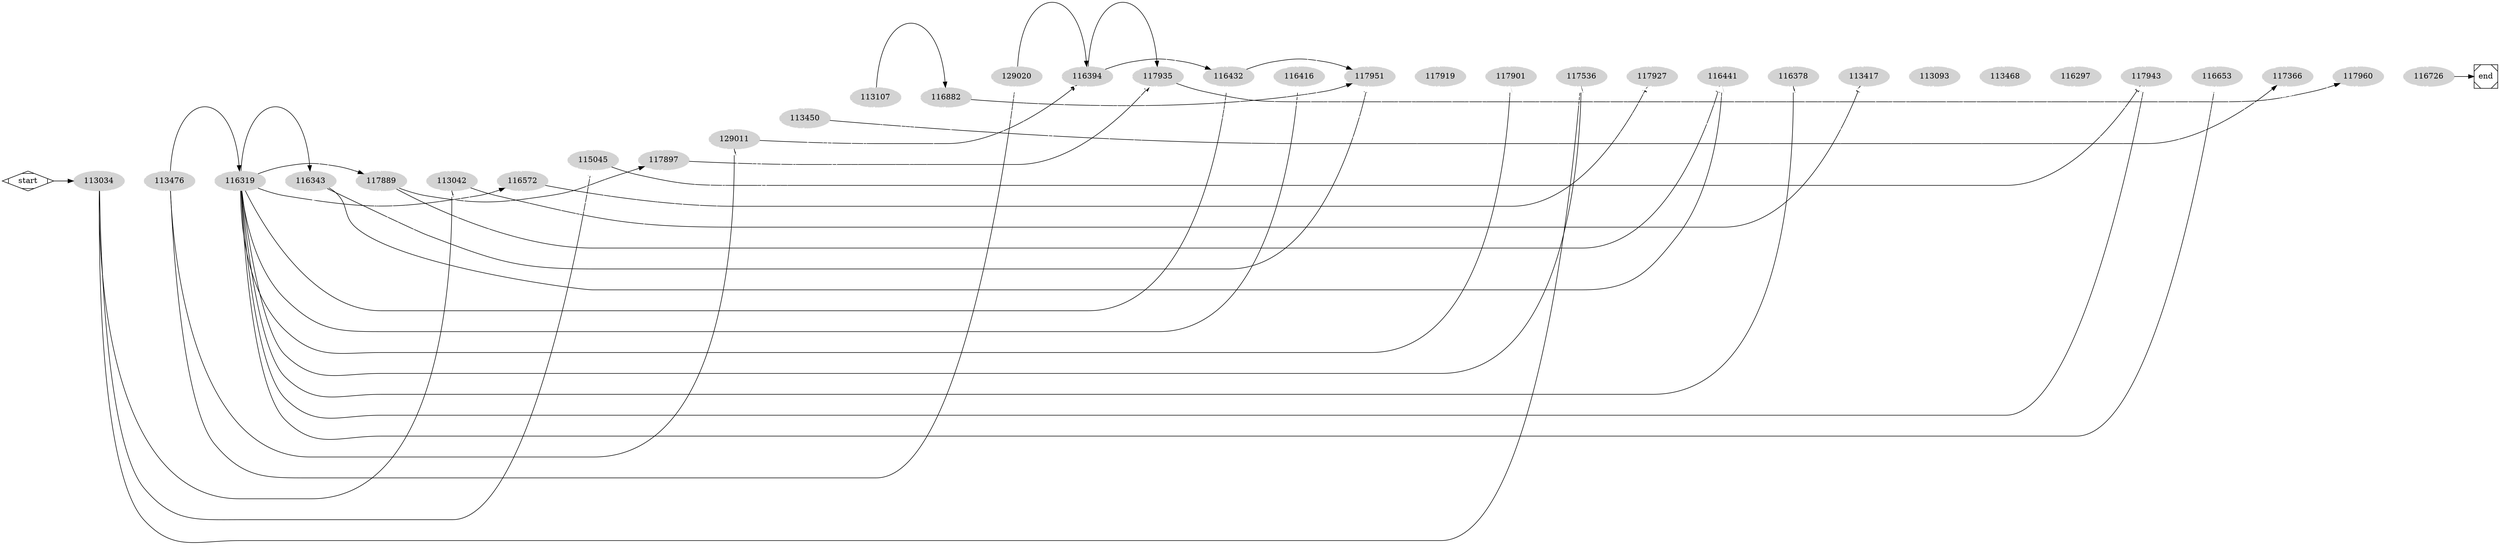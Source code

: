 digraph G {
rankdir = LR;
subgraph ordenacao
{
node [style=filled,color=lightgrey];
113034 -> 113476 -> 116319 -> 116343 -> 117889 -> 113042 -> 116572 -> 115045 -> 117897 -> 129011 -> 113450 -> 113107 -> 116882 -> 129020 -> 116394 -> 117935 -> 116432 -> 116416 -> 117951 -> 117919 -> 117901 -> 117536 -> 117927 -> 116441 -> 116378 -> 113417 -> 113093 -> 113468 -> 116297 -> 117943 -> 116653 -> 117366 -> 117960 -> 116726[color=white, style=dotted];
}
subgraph ordenacao
{
node [style=filled,color=lightgrey];
113034 -> 113476 -> 116319 -> 116343 -> 117889 -> 113042 -> 116572 -> 115045 -> 117897 -> 129011 -> 113450 -> 113107 -> 116882 -> 129020 -> 116394 -> 117935 -> 116432 -> 116416 -> 117951 -> 117919 -> 117901 -> 117536 -> 117927 -> 116441 -> 116378 -> 113417 -> 113093 -> 113468 -> 116297 -> 117943 -> 116653 -> 117366 -> 117960 -> 116726[color=white, style=dotted];
}
subgraph ordenacao
{
node [style=filled,color=lightgrey];
113034 -> 113476 -> 116319 -> 116343 -> 117889 -> 113042 -> 116572 -> 115045 -> 117897 -> 129011 -> 113450 -> 113107 -> 116882 -> 129020 -> 116394 -> 117935 -> 116432 -> 116416 -> 117951 -> 117919 -> 117901 -> 117536 -> 117927 -> 116441 -> 116378 -> 113417 -> 113093 -> 113468 -> 116297 -> 117943 -> 116653 -> 117366 -> 117960 -> 116726[color=white, style=dotted];
}
subgraph ordenacao
{
node [style=filled,color=lightgrey];
113034 -> 113476 -> 116319 -> 116343 -> 117889 -> 113042 -> 116572 -> 115045 -> 117897 -> 129011 -> 113450 -> 113107 -> 116882 -> 129020 -> 116394 -> 117935 -> 116432 -> 116416 -> 117951 -> 117919 -> 117901 -> 117536 -> 117927 -> 116441 -> 116378 -> 113417 -> 113093 -> 113468 -> 116297 -> 117943 -> 116653 -> 117366 -> 117960 -> 116726[color=white, style=dotted];
}
subgraph ordenacao
{
node [style=filled,color=lightgrey];
113034 -> 113476 -> 116319 -> 116343 -> 117889 -> 113042 -> 116572 -> 115045 -> 117897 -> 129011 -> 113450 -> 113107 -> 116882 -> 129020 -> 116394 -> 117935 -> 116432 -> 116416 -> 117951 -> 117919 -> 117901 -> 117536 -> 117927 -> 116441 -> 116378 -> 113417 -> 113093 -> 113468 -> 116297 -> 117943 -> 116653 -> 117366 -> 117960 -> 116726[color=white, style=dotted];
}
subgraph ordenacao
{
node [style=filled,color=lightgrey];
113034 -> 113476 -> 116319 -> 116343 -> 117889 -> 113042 -> 116572 -> 115045 -> 117897 -> 129011 -> 113450 -> 113107 -> 116882 -> 129020 -> 116394 -> 117935 -> 116432 -> 116416 -> 117951 -> 117919 -> 117901 -> 117536 -> 117927 -> 116441 -> 116378 -> 113417 -> 113093 -> 113468 -> 116297 -> 117943 -> 116653 -> 117366 -> 117960 -> 116726[color=white, style=dotted];
}
subgraph ordenacao
{
node [style=filled,color=lightgrey];
113034 -> 113476 -> 116319 -> 116343 -> 117889 -> 113042 -> 116572 -> 115045 -> 117897 -> 129011 -> 113450 -> 113107 -> 116882 -> 129020 -> 116394 -> 117935 -> 116432 -> 116416 -> 117951 -> 117919 -> 117901 -> 117536 -> 117927 -> 116441 -> 116378 -> 113417 -> 113093 -> 113468 -> 116297 -> 117943 -> 116653 -> 117366 -> 117960 -> 116726[color=white, style=dotted];
}
subgraph ordenacao
{
node [style=filled,color=lightgrey];
113034 -> 113476 -> 116319 -> 116343 -> 117889 -> 113042 -> 116572 -> 115045 -> 117897 -> 129011 -> 113450 -> 113107 -> 116882 -> 129020 -> 116394 -> 117935 -> 116432 -> 116416 -> 117951 -> 117919 -> 117901 -> 117536 -> 117927 -> 116441 -> 116378 -> 113417 -> 113093 -> 113468 -> 116297 -> 117943 -> 116653 -> 117366 -> 117960 -> 116726[color=white, style=dotted];
}
subgraph ordenacao
{
node [style=filled,color=lightgrey];
113034 -> 113476 -> 116319 -> 116343 -> 117889 -> 113042 -> 116572 -> 115045 -> 117897 -> 129011 -> 113450 -> 113107 -> 116882 -> 129020 -> 116394 -> 117935 -> 116432 -> 116416 -> 117951 -> 117919 -> 117901 -> 117536 -> 117927 -> 116441 -> 116378 -> 113417 -> 113093 -> 113468 -> 116297 -> 117943 -> 116653 -> 117366 -> 117960 -> 116726[color=white, style=dotted];
}
subgraph ordenacao
{
node [style=filled,color=lightgrey];
113034 -> 113476 -> 116319 -> 116343 -> 117889 -> 113042 -> 116572 -> 115045 -> 117897 -> 129011 -> 113450 -> 113107 -> 116882 -> 129020 -> 116394 -> 117935 -> 116432 -> 116416 -> 117951 -> 117919 -> 117901 -> 117536 -> 117927 -> 116441 -> 116378 -> 113417 -> 113093 -> 113468 -> 116297 -> 117943 -> 116653 -> 117366 -> 117960 -> 116726[color=white, style=dotted];
}
subgraph ordenacao
{
node [style=filled,color=lightgrey];
113034 -> 113476 -> 116319 -> 116343 -> 117889 -> 113042 -> 116572 -> 115045 -> 117897 -> 129011 -> 113450 -> 113107 -> 116882 -> 129020 -> 116394 -> 117935 -> 116432 -> 116416 -> 117951 -> 117919 -> 117901 -> 117536 -> 117927 -> 116441 -> 116378 -> 113417 -> 113093 -> 113468 -> 116297 -> 117943 -> 116653 -> 117366 -> 117960 -> 116726[color=white, style=dotted];
}
subgraph ordenacao
{
node [style=filled,color=lightgrey];
113034 -> 113476 -> 116319 -> 116343 -> 117889 -> 113042 -> 116572 -> 115045 -> 117897 -> 129011 -> 113450 -> 113107 -> 116882 -> 129020 -> 116394 -> 117935 -> 116432 -> 116416 -> 117951 -> 117919 -> 117901 -> 117536 -> 117927 -> 116441 -> 116378 -> 113417 -> 113093 -> 113468 -> 116297 -> 117943 -> 116653 -> 117366 -> 117960 -> 116726[color=white, style=dotted];
}
subgraph ordenacao
{
node [style=filled,color=lightgrey];
113034 -> 113476 -> 116319 -> 116343 -> 117889 -> 113042 -> 116572 -> 115045 -> 117897 -> 129011 -> 113450 -> 113107 -> 116882 -> 129020 -> 116394 -> 117935 -> 116432 -> 116416 -> 117951 -> 117919 -> 117901 -> 117536 -> 117927 -> 116441 -> 116378 -> 113417 -> 113093 -> 113468 -> 116297 -> 117943 -> 116653 -> 117366 -> 117960 -> 116726[color=white, style=dotted];
}
subgraph ordenacao
{
node [style=filled,color=lightgrey];
113034 -> 113476 -> 116319 -> 116343 -> 117889 -> 113042 -> 116572 -> 115045 -> 117897 -> 129011 -> 113450 -> 113107 -> 116882 -> 129020 -> 116394 -> 117935 -> 116432 -> 116416 -> 117951 -> 117919 -> 117901 -> 117536 -> 117927 -> 116441 -> 116378 -> 113417 -> 113093 -> 113468 -> 116297 -> 117943 -> 116653 -> 117366 -> 117960 -> 116726[color=white, style=dotted];
}
subgraph ordenacao
{
node [style=filled,color=lightgrey];
113034 -> 113476 -> 116319 -> 116343 -> 117889 -> 113042 -> 116572 -> 115045 -> 117897 -> 129011 -> 113450 -> 113107 -> 116882 -> 129020 -> 116394 -> 117935 -> 116432 -> 116416 -> 117951 -> 117919 -> 117901 -> 117536 -> 117927 -> 116441 -> 116378 -> 113417 -> 113093 -> 113468 -> 116297 -> 117943 -> 116653 -> 117366 -> 117960 -> 116726[color=white, style=dotted];
}
subgraph ordenacao
{
node [style=filled,color=lightgrey];
113034 -> 113476 -> 116319 -> 116343 -> 117889 -> 113042 -> 116572 -> 115045 -> 117897 -> 129011 -> 113450 -> 113107 -> 116882 -> 129020 -> 116394 -> 117935 -> 116432 -> 116416 -> 117951 -> 117919 -> 117901 -> 117536 -> 117927 -> 116441 -> 116378 -> 113417 -> 113093 -> 113468 -> 116297 -> 117943 -> 116653 -> 117366 -> 117960 -> 116726[color=white, style=dotted];
}
subgraph ordenacao
{
node [style=filled,color=lightgrey];
113034 -> 113476 -> 116319 -> 116343 -> 117889 -> 113042 -> 116572 -> 115045 -> 117897 -> 129011 -> 113450 -> 113107 -> 116882 -> 129020 -> 116394 -> 117935 -> 116432 -> 116416 -> 117951 -> 117919 -> 117901 -> 117536 -> 117927 -> 116441 -> 116378 -> 113417 -> 113093 -> 113468 -> 116297 -> 117943 -> 116653 -> 117366 -> 117960 -> 116726[color=white, style=dotted];
}
subgraph ordenacao
{
node [style=filled,color=lightgrey];
113034 -> 113476 -> 116319 -> 116343 -> 117889 -> 113042 -> 116572 -> 115045 -> 117897 -> 129011 -> 113450 -> 113107 -> 116882 -> 129020 -> 116394 -> 117935 -> 116432 -> 116416 -> 117951 -> 117919 -> 117901 -> 117536 -> 117927 -> 116441 -> 116378 -> 113417 -> 113093 -> 113468 -> 116297 -> 117943 -> 116653 -> 117366 -> 117960 -> 116726[color=white, style=dotted];
}
subgraph ordenacao
{
node [style=filled,color=lightgrey];
113034 -> 113476 -> 116319 -> 116343 -> 117889 -> 113042 -> 116572 -> 115045 -> 117897 -> 129011 -> 113450 -> 113107 -> 116882 -> 129020 -> 116394 -> 117935 -> 116432 -> 116416 -> 117951 -> 117919 -> 117901 -> 117536 -> 117927 -> 116441 -> 116378 -> 113417 -> 113093 -> 113468 -> 116297 -> 117943 -> 116653 -> 117366 -> 117960 -> 116726[color=white, style=dotted];
}
subgraph ordenacao
{
node [style=filled,color=lightgrey];
113034 -> 113476 -> 116319 -> 116343 -> 117889 -> 113042 -> 116572 -> 115045 -> 117897 -> 129011 -> 113450 -> 113107 -> 116882 -> 129020 -> 116394 -> 117935 -> 116432 -> 116416 -> 117951 -> 117919 -> 117901 -> 117536 -> 117927 -> 116441 -> 116378 -> 113417 -> 113093 -> 113468 -> 116297 -> 117943 -> 116653 -> 117366 -> 117960 -> 116726[color=white, style=dotted];
}
113034 -> 113042;
113034 -> 115045;
113034 -> 117536;
113476 -> 129011;
113476 -> 129020;
113476 -> 116319;
116319 -> 117889;
116319 -> 117901;
116319 -> 116572;
116319 -> 116343;
116319 -> 116378;
116319 -> 116653;
116319 -> 116432;
116319 -> 116416;
116319 -> 117943;
116319 -> 117536;
116343 -> 116441;
116343 -> 117951;
117889 -> 117897;
117889 -> 116441;
113042 -> 113417;
116572 -> 117927;
115045 -> 117943;
117897 -> 117935;
129011 -> 116394;
113450 -> 117366;
113107 -> 116882;
116882 -> 117951;
129020 -> 116394;
116394 -> 117935;
116394 -> 116432;
117935 -> 117960;
116432 -> 117951;
start -> 113034;
116726 -> end;
start [shape=Mdiamond];
end [shape=Msquare];
}
